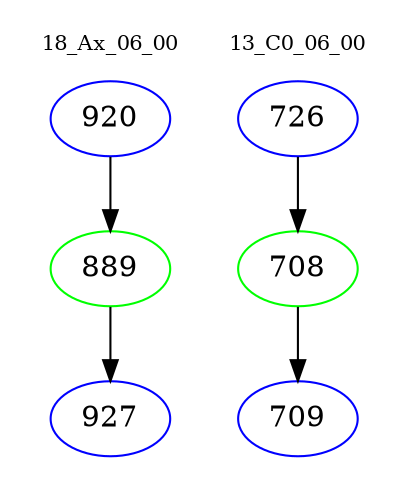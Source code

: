 digraph{
subgraph cluster_0 {
color = white
label = "18_Ax_06_00";
fontsize=10;
T0_920 [label="920", color="blue"]
T0_920 -> T0_889 [color="black"]
T0_889 [label="889", color="green"]
T0_889 -> T0_927 [color="black"]
T0_927 [label="927", color="blue"]
}
subgraph cluster_1 {
color = white
label = "13_C0_06_00";
fontsize=10;
T1_726 [label="726", color="blue"]
T1_726 -> T1_708 [color="black"]
T1_708 [label="708", color="green"]
T1_708 -> T1_709 [color="black"]
T1_709 [label="709", color="blue"]
}
}
